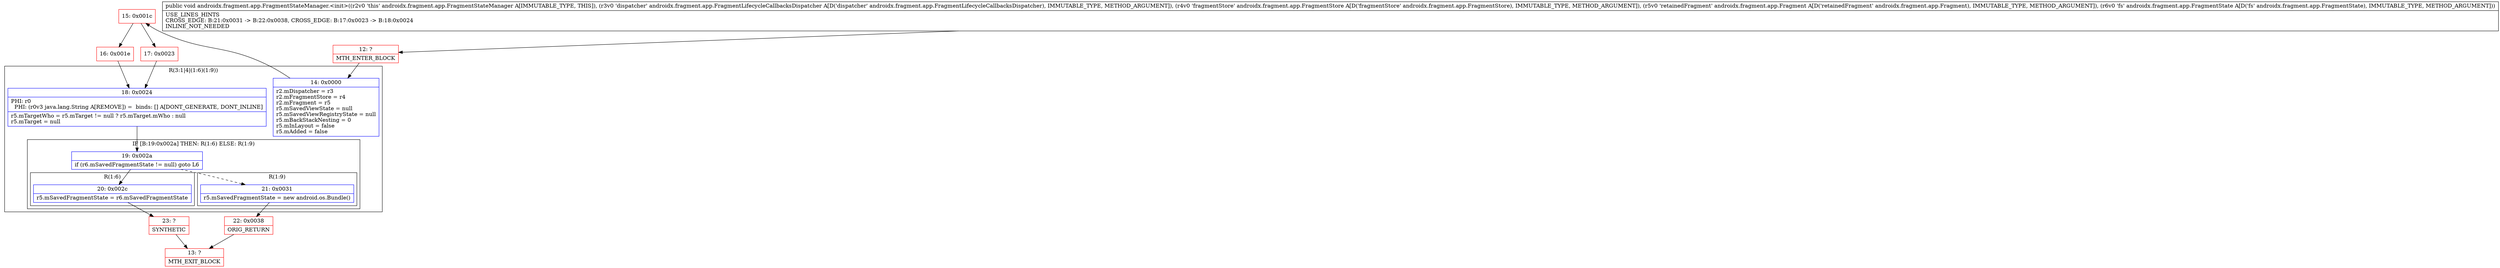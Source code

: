 digraph "CFG forandroidx.fragment.app.FragmentStateManager.\<init\>(Landroidx\/fragment\/app\/FragmentLifecycleCallbacksDispatcher;Landroidx\/fragment\/app\/FragmentStore;Landroidx\/fragment\/app\/Fragment;Landroidx\/fragment\/app\/FragmentState;)V" {
subgraph cluster_Region_954234087 {
label = "R(3:1|4|(1:6)(1:9))";
node [shape=record,color=blue];
Node_14 [shape=record,label="{14\:\ 0x0000|r2.mDispatcher = r3\lr2.mFragmentStore = r4\lr2.mFragment = r5\lr5.mSavedViewState = null\lr5.mSavedViewRegistryState = null\lr5.mBackStackNesting = 0\lr5.mInLayout = false\lr5.mAdded = false\l}"];
Node_18 [shape=record,label="{18\:\ 0x0024|PHI: r0 \l  PHI: (r0v3 java.lang.String A[REMOVE]) =  binds: [] A[DONT_GENERATE, DONT_INLINE]\l|r5.mTargetWho = r5.mTarget != null ? r5.mTarget.mWho : null\lr5.mTarget = null\l}"];
subgraph cluster_IfRegion_260944422 {
label = "IF [B:19:0x002a] THEN: R(1:6) ELSE: R(1:9)";
node [shape=record,color=blue];
Node_19 [shape=record,label="{19\:\ 0x002a|if (r6.mSavedFragmentState != null) goto L6\l}"];
subgraph cluster_Region_355202338 {
label = "R(1:6)";
node [shape=record,color=blue];
Node_20 [shape=record,label="{20\:\ 0x002c|r5.mSavedFragmentState = r6.mSavedFragmentState\l}"];
}
subgraph cluster_Region_854192841 {
label = "R(1:9)";
node [shape=record,color=blue];
Node_21 [shape=record,label="{21\:\ 0x0031|r5.mSavedFragmentState = new android.os.Bundle()\l}"];
}
}
}
Node_12 [shape=record,color=red,label="{12\:\ ?|MTH_ENTER_BLOCK\l}"];
Node_15 [shape=record,color=red,label="{15\:\ 0x001c}"];
Node_16 [shape=record,color=red,label="{16\:\ 0x001e}"];
Node_23 [shape=record,color=red,label="{23\:\ ?|SYNTHETIC\l}"];
Node_13 [shape=record,color=red,label="{13\:\ ?|MTH_EXIT_BLOCK\l}"];
Node_22 [shape=record,color=red,label="{22\:\ 0x0038|ORIG_RETURN\l}"];
Node_17 [shape=record,color=red,label="{17\:\ 0x0023}"];
MethodNode[shape=record,label="{public void androidx.fragment.app.FragmentStateManager.\<init\>((r2v0 'this' androidx.fragment.app.FragmentStateManager A[IMMUTABLE_TYPE, THIS]), (r3v0 'dispatcher' androidx.fragment.app.FragmentLifecycleCallbacksDispatcher A[D('dispatcher' androidx.fragment.app.FragmentLifecycleCallbacksDispatcher), IMMUTABLE_TYPE, METHOD_ARGUMENT]), (r4v0 'fragmentStore' androidx.fragment.app.FragmentStore A[D('fragmentStore' androidx.fragment.app.FragmentStore), IMMUTABLE_TYPE, METHOD_ARGUMENT]), (r5v0 'retainedFragment' androidx.fragment.app.Fragment A[D('retainedFragment' androidx.fragment.app.Fragment), IMMUTABLE_TYPE, METHOD_ARGUMENT]), (r6v0 'fs' androidx.fragment.app.FragmentState A[D('fs' androidx.fragment.app.FragmentState), IMMUTABLE_TYPE, METHOD_ARGUMENT]))  | USE_LINES_HINTS\lCROSS_EDGE: B:21:0x0031 \-\> B:22:0x0038, CROSS_EDGE: B:17:0x0023 \-\> B:18:0x0024\lINLINE_NOT_NEEDED\l}"];
MethodNode -> Node_12;Node_14 -> Node_15;
Node_18 -> Node_19;
Node_19 -> Node_20;
Node_19 -> Node_21[style=dashed];
Node_20 -> Node_23;
Node_21 -> Node_22;
Node_12 -> Node_14;
Node_15 -> Node_16;
Node_15 -> Node_17;
Node_16 -> Node_18;
Node_23 -> Node_13;
Node_22 -> Node_13;
Node_17 -> Node_18;
}

